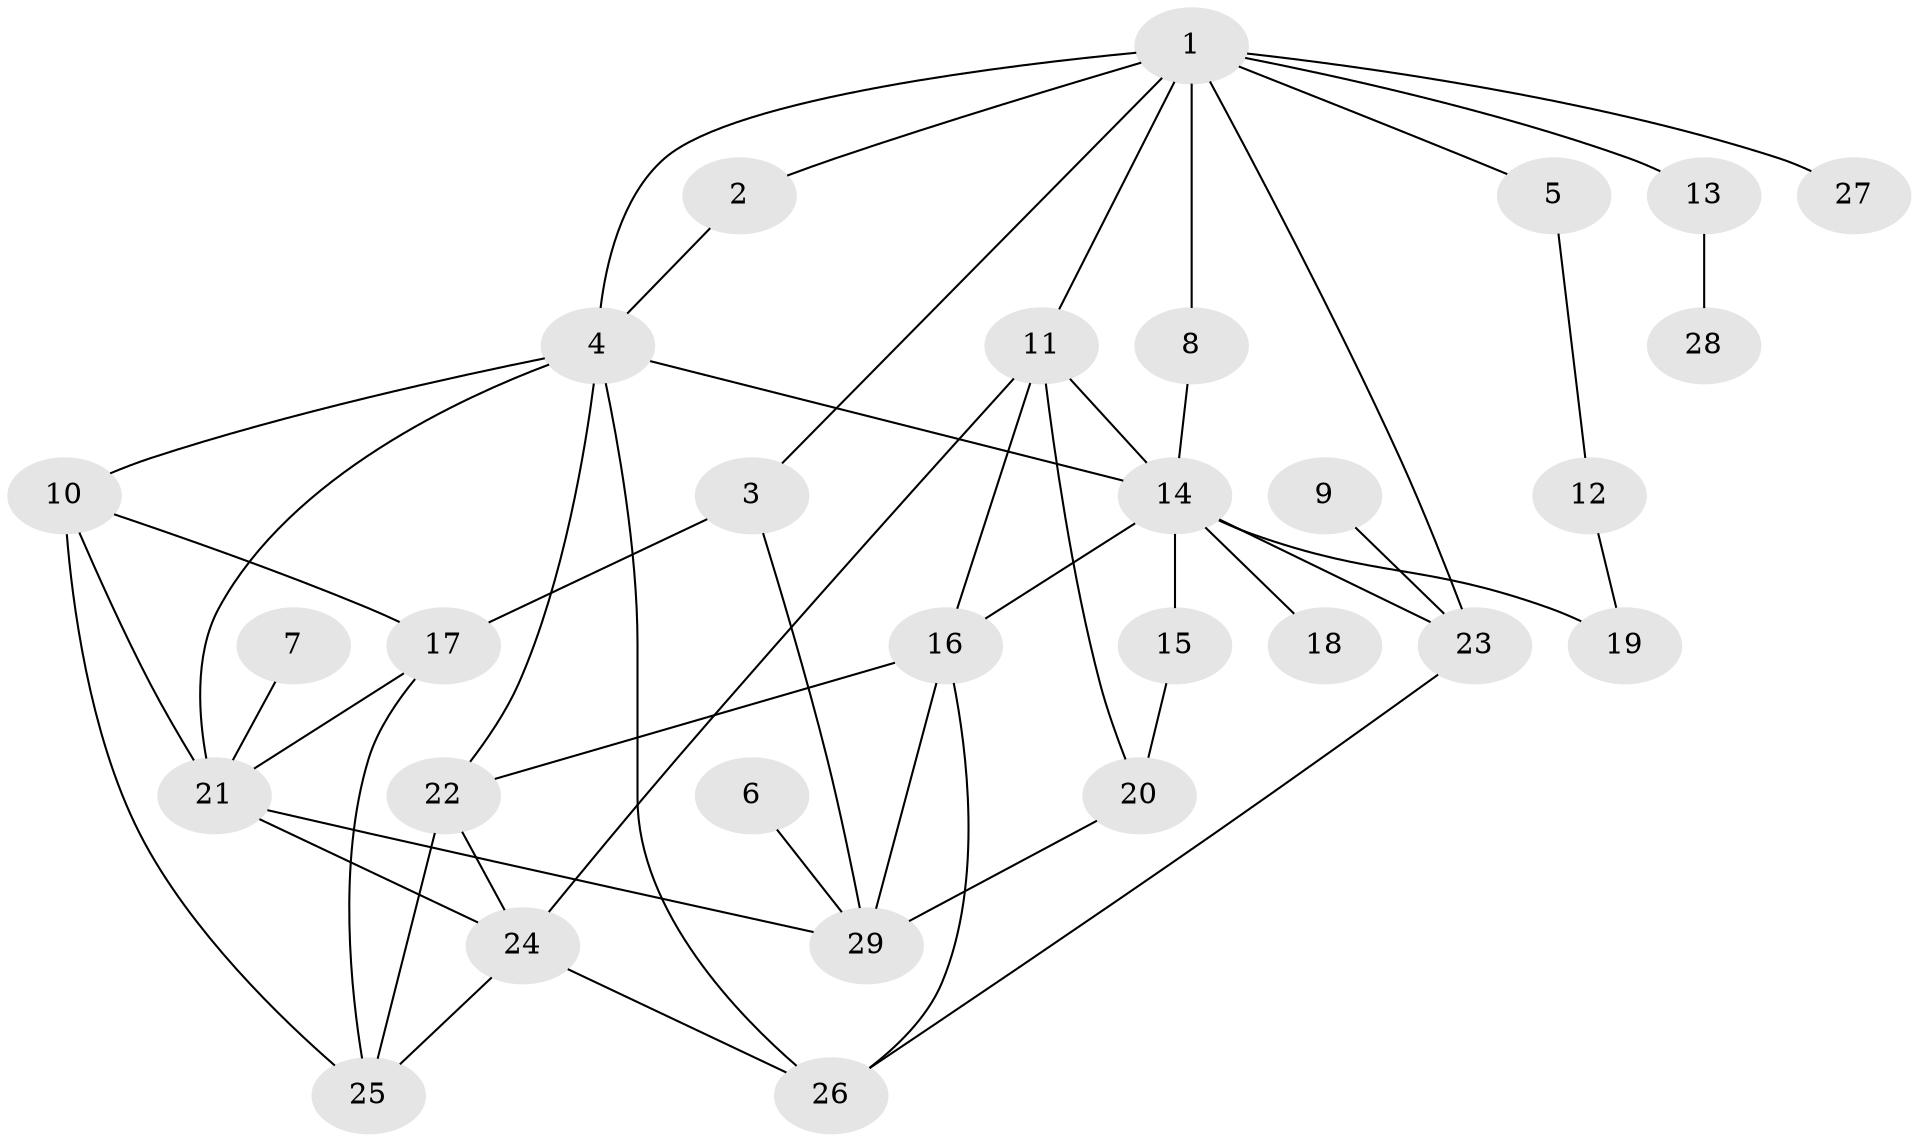 // original degree distribution, {7: 0.017543859649122806, 4: 0.14035087719298245, 5: 0.10526315789473684, 2: 0.2631578947368421, 6: 0.03508771929824561, 3: 0.22807017543859648, 1: 0.21052631578947367}
// Generated by graph-tools (version 1.1) at 2025/49/03/09/25 03:49:19]
// undirected, 29 vertices, 50 edges
graph export_dot {
graph [start="1"]
  node [color=gray90,style=filled];
  1;
  2;
  3;
  4;
  5;
  6;
  7;
  8;
  9;
  10;
  11;
  12;
  13;
  14;
  15;
  16;
  17;
  18;
  19;
  20;
  21;
  22;
  23;
  24;
  25;
  26;
  27;
  28;
  29;
  1 -- 2 [weight=1.0];
  1 -- 3 [weight=1.0];
  1 -- 4 [weight=1.0];
  1 -- 5 [weight=1.0];
  1 -- 8 [weight=1.0];
  1 -- 11 [weight=1.0];
  1 -- 13 [weight=1.0];
  1 -- 23 [weight=1.0];
  1 -- 27 [weight=1.0];
  2 -- 4 [weight=1.0];
  3 -- 17 [weight=1.0];
  3 -- 29 [weight=2.0];
  4 -- 10 [weight=1.0];
  4 -- 14 [weight=1.0];
  4 -- 21 [weight=1.0];
  4 -- 22 [weight=2.0];
  4 -- 26 [weight=1.0];
  5 -- 12 [weight=1.0];
  6 -- 29 [weight=1.0];
  7 -- 21 [weight=1.0];
  8 -- 14 [weight=1.0];
  9 -- 23 [weight=1.0];
  10 -- 17 [weight=1.0];
  10 -- 21 [weight=1.0];
  10 -- 25 [weight=1.0];
  11 -- 14 [weight=1.0];
  11 -- 16 [weight=1.0];
  11 -- 20 [weight=1.0];
  11 -- 24 [weight=1.0];
  12 -- 19 [weight=1.0];
  13 -- 28 [weight=1.0];
  14 -- 15 [weight=1.0];
  14 -- 16 [weight=1.0];
  14 -- 18 [weight=1.0];
  14 -- 19 [weight=1.0];
  14 -- 23 [weight=1.0];
  15 -- 20 [weight=1.0];
  16 -- 22 [weight=1.0];
  16 -- 26 [weight=1.0];
  16 -- 29 [weight=1.0];
  17 -- 21 [weight=1.0];
  17 -- 25 [weight=1.0];
  20 -- 29 [weight=1.0];
  21 -- 24 [weight=1.0];
  21 -- 29 [weight=1.0];
  22 -- 24 [weight=1.0];
  22 -- 25 [weight=1.0];
  23 -- 26 [weight=1.0];
  24 -- 25 [weight=1.0];
  24 -- 26 [weight=1.0];
}
